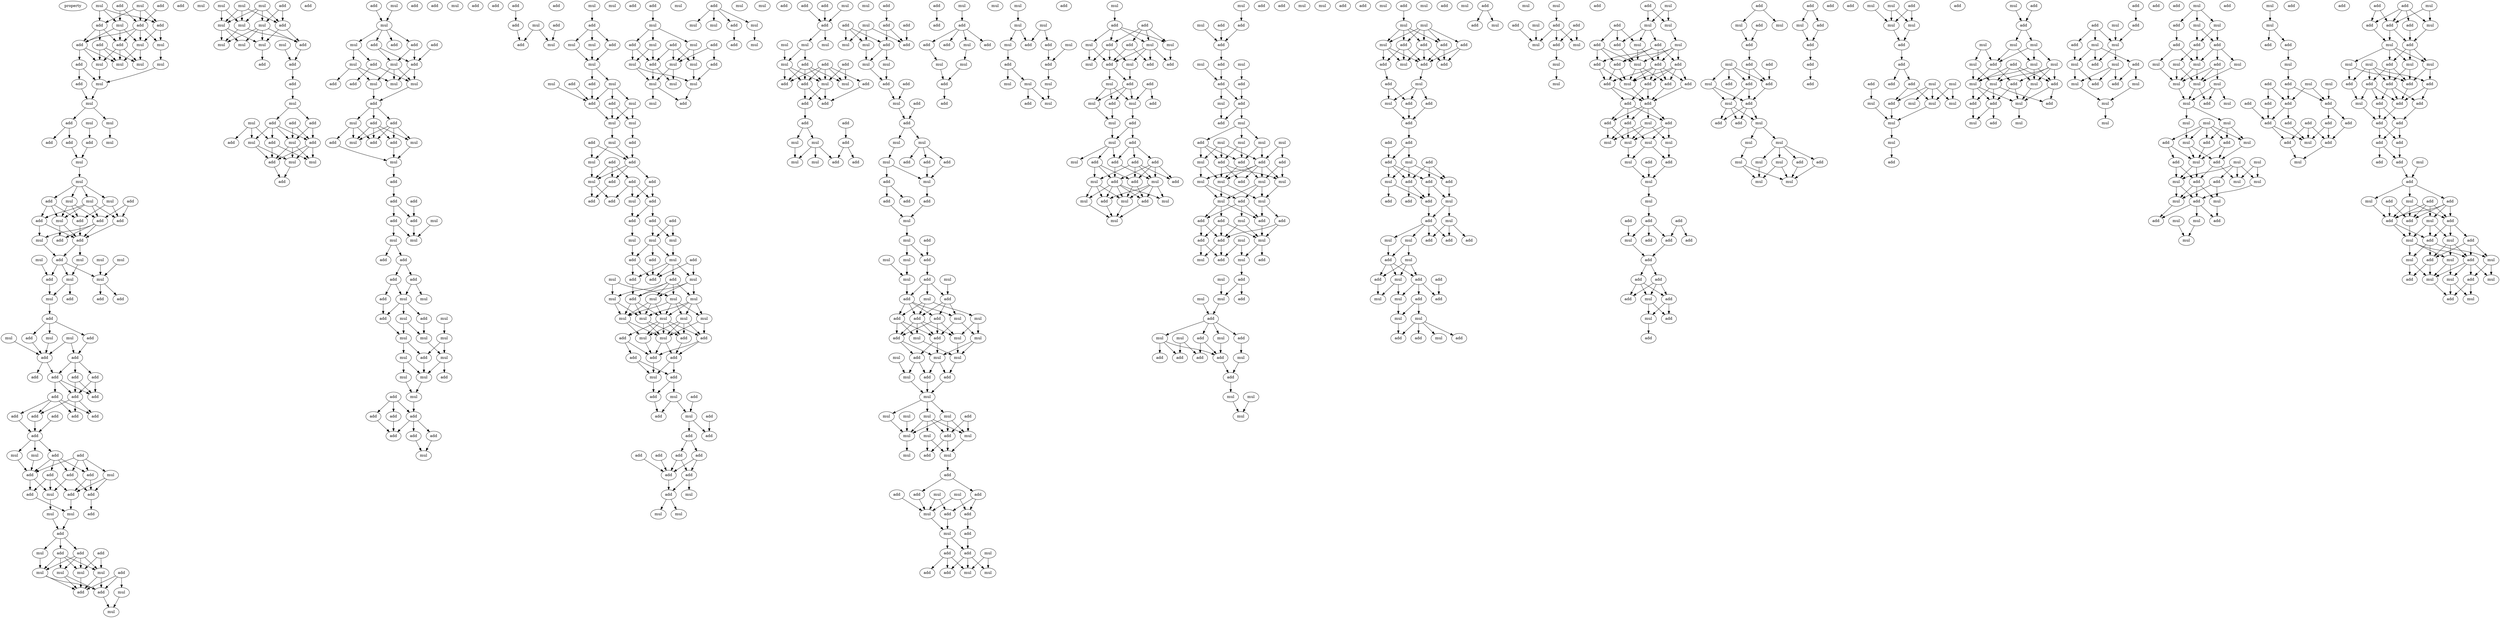 digraph {
    node [fontcolor=black]
    property [mul=2,lf=2.0]
    0 [ label = mul ];
    1 [ label = mul ];
    2 [ label = add ];
    3 [ label = add ];
    4 [ label = add ];
    5 [ label = mul ];
    6 [ label = add ];
    7 [ label = add ];
    8 [ label = add ];
    9 [ label = add ];
    10 [ label = mul ];
    11 [ label = add ];
    12 [ label = mul ];
    13 [ label = mul ];
    14 [ label = mul ];
    15 [ label = mul ];
    16 [ label = add ];
    17 [ label = mul ];
    18 [ label = add ];
    19 [ label = mul ];
    20 [ label = mul ];
    21 [ label = add ];
    22 [ label = mul ];
    23 [ label = add ];
    24 [ label = mul ];
    25 [ label = add ];
    26 [ label = mul ];
    27 [ label = add ];
    28 [ label = add ];
    29 [ label = mul ];
    30 [ label = mul ];
    31 [ label = add ];
    32 [ label = add ];
    33 [ label = mul ];
    34 [ label = mul ];
    35 [ label = mul ];
    36 [ label = mul ];
    37 [ label = add ];
    38 [ label = add ];
    39 [ label = add ];
    40 [ label = add ];
    41 [ label = add ];
    42 [ label = add ];
    43 [ label = mul ];
    44 [ label = add ];
    45 [ label = mul ];
    46 [ label = mul ];
    47 [ label = mul ];
    48 [ label = mul ];
    49 [ label = add ];
    50 [ label = mul ];
    51 [ label = mul ];
    52 [ label = add ];
    53 [ label = add ];
    54 [ label = mul ];
    55 [ label = add ];
    56 [ label = add ];
    57 [ label = mul ];
    58 [ label = mul ];
    59 [ label = add ];
    60 [ label = add ];
    61 [ label = mul ];
    62 [ label = add ];
    63 [ label = add ];
    64 [ label = add ];
    65 [ label = add ];
    66 [ label = add ];
    67 [ label = add ];
    68 [ label = add ];
    69 [ label = add ];
    70 [ label = add ];
    71 [ label = add ];
    72 [ label = add ];
    73 [ label = add ];
    74 [ label = add ];
    75 [ label = add ];
    76 [ label = add ];
    77 [ label = add ];
    78 [ label = mul ];
    79 [ label = add ];
    80 [ label = mul ];
    81 [ label = add ];
    82 [ label = add ];
    83 [ label = mul ];
    84 [ label = add ];
    85 [ label = add ];
    86 [ label = mul ];
    87 [ label = add ];
    88 [ label = add ];
    89 [ label = add ];
    90 [ label = mul ];
    91 [ label = add ];
    92 [ label = mul ];
    93 [ label = mul ];
    94 [ label = add ];
    95 [ label = add ];
    96 [ label = add ];
    97 [ label = add ];
    98 [ label = mul ];
    99 [ label = mul ];
    100 [ label = mul ];
    101 [ label = mul ];
    102 [ label = add ];
    103 [ label = mul ];
    104 [ label = mul ];
    105 [ label = add ];
    106 [ label = add ];
    107 [ label = mul ];
    108 [ label = mul ];
    109 [ label = mul ];
    110 [ label = mul ];
    111 [ label = add ];
    112 [ label = mul ];
    113 [ label = mul ];
    114 [ label = add ];
    115 [ label = mul ];
    116 [ label = mul ];
    117 [ label = mul ];
    118 [ label = add ];
    119 [ label = mul ];
    120 [ label = mul ];
    121 [ label = add ];
    122 [ label = add ];
    123 [ label = add ];
    124 [ label = mul ];
    125 [ label = mul ];
    126 [ label = add ];
    127 [ label = add ];
    128 [ label = add ];
    129 [ label = add ];
    130 [ label = add ];
    131 [ label = mul ];
    132 [ label = add ];
    133 [ label = mul ];
    134 [ label = add ];
    135 [ label = mul ];
    136 [ label = mul ];
    137 [ label = add ];
    138 [ label = add ];
    139 [ label = add ];
    140 [ label = mul ];
    141 [ label = mul ];
    142 [ label = add ];
    143 [ label = add ];
    144 [ label = mul ];
    145 [ label = add ];
    146 [ label = add ];
    147 [ label = add ];
    148 [ label = mul ];
    149 [ label = mul ];
    150 [ label = add ];
    151 [ label = mul ];
    152 [ label = add ];
    153 [ label = mul ];
    154 [ label = mul ];
    155 [ label = add ];
    156 [ label = add ];
    157 [ label = mul ];
    158 [ label = add ];
    159 [ label = add ];
    160 [ label = add ];
    161 [ label = add ];
    162 [ label = add ];
    163 [ label = mul ];
    164 [ label = mul ];
    165 [ label = mul ];
    166 [ label = add ];
    167 [ label = add ];
    168 [ label = add ];
    169 [ label = add ];
    170 [ label = mul ];
    171 [ label = add ];
    172 [ label = add ];
    173 [ label = add ];
    174 [ label = mul ];
    175 [ label = mul ];
    176 [ label = add ];
    177 [ label = add ];
    178 [ label = add ];
    179 [ label = add ];
    180 [ label = mul ];
    181 [ label = add ];
    182 [ label = mul ];
    183 [ label = mul ];
    184 [ label = add ];
    185 [ label = add ];
    186 [ label = mul ];
    187 [ label = mul ];
    188 [ label = mul ];
    189 [ label = mul ];
    190 [ label = mul ];
    191 [ label = mul ];
    192 [ label = add ];
    193 [ label = mul ];
    194 [ label = mul ];
    195 [ label = add ];
    196 [ label = mul ];
    197 [ label = mul ];
    198 [ label = add ];
    199 [ label = add ];
    200 [ label = add ];
    201 [ label = add ];
    202 [ label = add ];
    203 [ label = add ];
    204 [ label = add ];
    205 [ label = mul ];
    206 [ label = add ];
    207 [ label = add ];
    208 [ label = add ];
    209 [ label = add ];
    210 [ label = mul ];
    211 [ label = add ];
    212 [ label = add ];
    213 [ label = mul ];
    214 [ label = mul ];
    215 [ label = add ];
    216 [ label = add ];
    217 [ label = mul ];
    218 [ label = mul ];
    219 [ label = add ];
    220 [ label = mul ];
    221 [ label = add ];
    222 [ label = mul ];
    223 [ label = mul ];
    224 [ label = add ];
    225 [ label = add ];
    226 [ label = mul ];
    227 [ label = add ];
    228 [ label = mul ];
    229 [ label = mul ];
    230 [ label = add ];
    231 [ label = mul ];
    232 [ label = add ];
    233 [ label = add ];
    234 [ label = mul ];
    235 [ label = add ];
    236 [ label = add ];
    237 [ label = add ];
    238 [ label = add ];
    239 [ label = mul ];
    240 [ label = add ];
    241 [ label = add ];
    242 [ label = add ];
    243 [ label = mul ];
    244 [ label = add ];
    245 [ label = add ];
    246 [ label = add ];
    247 [ label = mul ];
    248 [ label = mul ];
    249 [ label = mul ];
    250 [ label = add ];
    251 [ label = add ];
    252 [ label = add ];
    253 [ label = mul ];
    254 [ label = mul ];
    255 [ label = add ];
    256 [ label = add ];
    257 [ label = mul ];
    258 [ label = add ];
    259 [ label = mul ];
    260 [ label = mul ];
    261 [ label = mul ];
    262 [ label = add ];
    263 [ label = mul ];
    264 [ label = mul ];
    265 [ label = mul ];
    266 [ label = mul ];
    267 [ label = mul ];
    268 [ label = mul ];
    269 [ label = add ];
    270 [ label = add ];
    271 [ label = mul ];
    272 [ label = add ];
    273 [ label = mul ];
    274 [ label = add ];
    275 [ label = add ];
    276 [ label = add ];
    277 [ label = add ];
    278 [ label = mul ];
    279 [ label = add ];
    280 [ label = add ];
    281 [ label = mul ];
    282 [ label = mul ];
    283 [ label = mul ];
    284 [ label = add ];
    285 [ label = add ];
    286 [ label = add ];
    287 [ label = add ];
    288 [ label = add ];
    289 [ label = add ];
    290 [ label = add ];
    291 [ label = add ];
    292 [ label = add ];
    293 [ label = add ];
    294 [ label = add ];
    295 [ label = add ];
    296 [ label = mul ];
    297 [ label = add ];
    298 [ label = mul ];
    299 [ label = mul ];
    300 [ label = mul ];
    301 [ label = mul ];
    302 [ label = mul ];
    303 [ label = add ];
    304 [ label = add ];
    305 [ label = add ];
    306 [ label = mul ];
    307 [ label = mul ];
    308 [ label = add ];
    309 [ label = add ];
    310 [ label = mul ];
    311 [ label = mul ];
    312 [ label = mul ];
    313 [ label = mul ];
    314 [ label = mul ];
    315 [ label = mul ];
    316 [ label = add ];
    317 [ label = add ];
    318 [ label = mul ];
    319 [ label = mul ];
    320 [ label = add ];
    321 [ label = mul ];
    322 [ label = mul ];
    323 [ label = add ];
    324 [ label = mul ];
    325 [ label = mul ];
    326 [ label = add ];
    327 [ label = add ];
    328 [ label = add ];
    329 [ label = mul ];
    330 [ label = add ];
    331 [ label = mul ];
    332 [ label = mul ];
    333 [ label = mul ];
    334 [ label = add ];
    335 [ label = mul ];
    336 [ label = add ];
    337 [ label = add ];
    338 [ label = mul ];
    339 [ label = add ];
    340 [ label = add ];
    341 [ label = mul ];
    342 [ label = add ];
    343 [ label = add ];
    344 [ label = add ];
    345 [ label = add ];
    346 [ label = add ];
    347 [ label = mul ];
    348 [ label = add ];
    349 [ label = mul ];
    350 [ label = mul ];
    351 [ label = add ];
    352 [ label = add ];
    353 [ label = mul ];
    354 [ label = mul ];
    355 [ label = add ];
    356 [ label = add ];
    357 [ label = mul ];
    358 [ label = add ];
    359 [ label = add ];
    360 [ label = mul ];
    361 [ label = mul ];
    362 [ label = add ];
    363 [ label = add ];
    364 [ label = mul ];
    365 [ label = mul ];
    366 [ label = add ];
    367 [ label = add ];
    368 [ label = add ];
    369 [ label = add ];
    370 [ label = mul ];
    371 [ label = add ];
    372 [ label = add ];
    373 [ label = mul ];
    374 [ label = mul ];
    375 [ label = mul ];
    376 [ label = add ];
    377 [ label = add ];
    378 [ label = add ];
    379 [ label = add ];
    380 [ label = mul ];
    381 [ label = add ];
    382 [ label = add ];
    383 [ label = add ];
    384 [ label = mul ];
    385 [ label = mul ];
    386 [ label = add ];
    387 [ label = add ];
    388 [ label = mul ];
    389 [ label = mul ];
    390 [ label = mul ];
    391 [ label = mul ];
    392 [ label = add ];
    393 [ label = mul ];
    394 [ label = add ];
    395 [ label = add ];
    396 [ label = add ];
    397 [ label = add ];
    398 [ label = mul ];
    399 [ label = mul ];
    400 [ label = add ];
    401 [ label = mul ];
    402 [ label = mul ];
    403 [ label = add ];
    404 [ label = add ];
    405 [ label = mul ];
    406 [ label = mul ];
    407 [ label = mul ];
    408 [ label = add ];
    409 [ label = mul ];
    410 [ label = mul ];
    411 [ label = add ];
    412 [ label = add ];
    413 [ label = mul ];
    414 [ label = mul ];
    415 [ label = add ];
    416 [ label = mul ];
    417 [ label = mul ];
    418 [ label = mul ];
    419 [ label = mul ];
    420 [ label = mul ];
    421 [ label = add ];
    422 [ label = mul ];
    423 [ label = mul ];
    424 [ label = mul ];
    425 [ label = add ];
    426 [ label = add ];
    427 [ label = add ];
    428 [ label = add ];
    429 [ label = mul ];
    430 [ label = add ];
    431 [ label = mul ];
    432 [ label = add ];
    433 [ label = add ];
    434 [ label = mul ];
    435 [ label = add ];
    436 [ label = mul ];
    437 [ label = add ];
    438 [ label = add ];
    439 [ label = mul ];
    440 [ label = mul ];
    441 [ label = add ];
    442 [ label = add ];
    443 [ label = mul ];
    444 [ label = mul ];
    445 [ label = add ];
    446 [ label = add ];
    447 [ label = add ];
    448 [ label = mul ];
    449 [ label = add ];
    450 [ label = mul ];
    451 [ label = mul ];
    452 [ label = add ];
    453 [ label = add ];
    454 [ label = mul ];
    455 [ label = mul ];
    456 [ label = mul ];
    457 [ label = add ];
    458 [ label = mul ];
    459 [ label = mul ];
    460 [ label = add ];
    461 [ label = mul ];
    462 [ label = add ];
    463 [ label = add ];
    464 [ label = add ];
    465 [ label = mul ];
    466 [ label = mul ];
    467 [ label = mul ];
    468 [ label = mul ];
    469 [ label = add ];
    470 [ label = mul ];
    471 [ label = add ];
    472 [ label = add ];
    473 [ label = mul ];
    474 [ label = mul ];
    475 [ label = mul ];
    476 [ label = add ];
    477 [ label = add ];
    478 [ label = add ];
    479 [ label = add ];
    480 [ label = add ];
    481 [ label = mul ];
    482 [ label = mul ];
    483 [ label = add ];
    484 [ label = add ];
    485 [ label = mul ];
    486 [ label = add ];
    487 [ label = mul ];
    488 [ label = mul ];
    489 [ label = add ];
    490 [ label = add ];
    491 [ label = mul ];
    492 [ label = add ];
    493 [ label = mul ];
    494 [ label = add ];
    495 [ label = mul ];
    496 [ label = add ];
    497 [ label = add ];
    498 [ label = add ];
    499 [ label = mul ];
    500 [ label = mul ];
    501 [ label = add ];
    502 [ label = add ];
    503 [ label = add ];
    504 [ label = mul ];
    505 [ label = add ];
    506 [ label = mul ];
    507 [ label = add ];
    508 [ label = mul ];
    509 [ label = mul ];
    510 [ label = mul ];
    511 [ label = add ];
    512 [ label = add ];
    513 [ label = mul ];
    514 [ label = add ];
    515 [ label = add ];
    516 [ label = add ];
    517 [ label = add ];
    518 [ label = mul ];
    519 [ label = mul ];
    520 [ label = mul ];
    521 [ label = add ];
    522 [ label = add ];
    523 [ label = add ];
    524 [ label = mul ];
    525 [ label = add ];
    526 [ label = mul ];
    527 [ label = mul ];
    528 [ label = mul ];
    529 [ label = add ];
    530 [ label = mul ];
    531 [ label = mul ];
    532 [ label = add ];
    533 [ label = mul ];
    534 [ label = add ];
    535 [ label = add ];
    536 [ label = add ];
    537 [ label = mul ];
    538 [ label = mul ];
    539 [ label = mul ];
    540 [ label = add ];
    541 [ label = mul ];
    542 [ label = add ];
    543 [ label = mul ];
    544 [ label = mul ];
    545 [ label = add ];
    546 [ label = add ];
    547 [ label = add ];
    548 [ label = mul ];
    549 [ label = add ];
    550 [ label = mul ];
    551 [ label = add ];
    552 [ label = add ];
    553 [ label = mul ];
    554 [ label = mul ];
    555 [ label = add ];
    556 [ label = mul ];
    557 [ label = add ];
    558 [ label = add ];
    559 [ label = mul ];
    560 [ label = mul ];
    561 [ label = add ];
    562 [ label = mul ];
    563 [ label = mul ];
    564 [ label = add ];
    565 [ label = add ];
    566 [ label = add ];
    567 [ label = mul ];
    568 [ label = mul ];
    569 [ label = mul ];
    570 [ label = add ];
    571 [ label = add ];
    572 [ label = add ];
    573 [ label = mul ];
    574 [ label = add ];
    575 [ label = add ];
    576 [ label = mul ];
    577 [ label = add ];
    578 [ label = mul ];
    579 [ label = add ];
    580 [ label = mul ];
    581 [ label = mul ];
    582 [ label = add ];
    583 [ label = mul ];
    584 [ label = mul ];
    585 [ label = add ];
    586 [ label = mul ];
    587 [ label = add ];
    588 [ label = add ];
    589 [ label = add ];
    590 [ label = add ];
    591 [ label = mul ];
    592 [ label = add ];
    593 [ label = add ];
    594 [ label = add ];
    595 [ label = mul ];
    596 [ label = mul ];
    597 [ label = add ];
    598 [ label = mul ];
    599 [ label = add ];
    600 [ label = add ];
    601 [ label = add ];
    602 [ label = add ];
    603 [ label = add ];
    604 [ label = add ];
    605 [ label = add ];
    606 [ label = mul ];
    607 [ label = add ];
    608 [ label = mul ];
    609 [ label = add ];
    610 [ label = add ];
    611 [ label = add ];
    612 [ label = add ];
    613 [ label = add ];
    614 [ label = mul ];
    615 [ label = add ];
    616 [ label = mul ];
    617 [ label = mul ];
    618 [ label = mul ];
    619 [ label = add ];
    620 [ label = add ];
    621 [ label = add ];
    622 [ label = mul ];
    623 [ label = add ];
    624 [ label = add ];
    625 [ label = add ];
    626 [ label = mul ];
    627 [ label = add ];
    628 [ label = add ];
    629 [ label = mul ];
    630 [ label = add ];
    631 [ label = mul ];
    632 [ label = mul ];
    633 [ label = mul ];
    634 [ label = add ];
    635 [ label = mul ];
    636 [ label = add ];
    637 [ label = mul ];
    638 [ label = add ];
    639 [ label = add ];
    640 [ label = add ];
    641 [ label = mul ];
    642 [ label = mul ];
    643 [ label = mul ];
    644 [ label = add ];
    645 [ label = add ];
    646 [ label = mul ];
    647 [ label = add ];
    648 [ label = mul ];
    649 [ label = mul ];
    650 [ label = add ];
    651 [ label = mul ];
    652 [ label = mul ];
    653 [ label = add ];
    654 [ label = add ];
    655 [ label = mul ];
    656 [ label = mul ];
    657 [ label = add ];
    658 [ label = mul ];
    659 [ label = add ];
    660 [ label = add ];
    661 [ label = add ];
    662 [ label = mul ];
    663 [ label = mul ];
    664 [ label = add ];
    665 [ label = add ];
    666 [ label = mul ];
    667 [ label = add ];
    668 [ label = add ];
    669 [ label = add ];
    670 [ label = add ];
    671 [ label = add ];
    672 [ label = add ];
    673 [ label = mul ];
    674 [ label = add ];
    675 [ label = add ];
    676 [ label = mul ];
    677 [ label = add ];
    678 [ label = add ];
    679 [ label = add ];
    680 [ label = mul ];
    681 [ label = mul ];
    682 [ label = mul ];
    683 [ label = mul ];
    684 [ label = mul ];
    685 [ label = add ];
    686 [ label = add ];
    687 [ label = mul ];
    688 [ label = mul ];
    689 [ label = add ];
    690 [ label = add ];
    691 [ label = add ];
    692 [ label = add ];
    693 [ label = add ];
    694 [ label = add ];
    695 [ label = mul ];
    696 [ label = add ];
    697 [ label = add ];
    698 [ label = add ];
    699 [ label = add ];
    700 [ label = add ];
    701 [ label = mul ];
    702 [ label = mul ];
    703 [ label = add ];
    704 [ label = add ];
    705 [ label = add ];
    706 [ label = mul ];
    707 [ label = add ];
    708 [ label = mul ];
    709 [ label = add ];
    710 [ label = add ];
    711 [ label = mul ];
    712 [ label = add ];
    713 [ label = add ];
    714 [ label = mul ];
    715 [ label = add ];
    716 [ label = add ];
    717 [ label = mul ];
    718 [ label = add ];
    719 [ label = add ];
    720 [ label = add ];
    721 [ label = mul ];
    722 [ label = mul ];
    723 [ label = mul ];
    724 [ label = mul ];
    725 [ label = add ];
    726 [ label = add ];
    727 [ label = mul ];
    728 [ label = mul ];
    729 [ label = mul ];
    730 [ label = mul ];
    731 [ label = add ];
    732 [ label = add ];
    733 [ label = mul ];
    734 [ label = add ];
    735 [ label = add ];
    736 [ label = add ];
    737 [ label = add ];
    738 [ label = add ];
    739 [ label = mul ];
    740 [ label = mul ];
    741 [ label = add ];
    742 [ label = mul ];
    743 [ label = mul ];
    744 [ label = add ];
    745 [ label = add ];
    746 [ label = add ];
    747 [ label = add ];
    748 [ label = mul ];
    749 [ label = add ];
    750 [ label = add ];
    751 [ label = mul ];
    752 [ label = add ];
    753 [ label = mul ];
    754 [ label = mul ];
    755 [ label = mul ];
    756 [ label = mul ];
    757 [ label = mul ];
    758 [ label = mul ];
    759 [ label = mul ];
    760 [ label = add ];
    761 [ label = add ];
    762 [ label = add ];
    763 [ label = mul ];
    764 [ label = mul ];
    765 [ label = mul ];
    766 [ label = mul ];
    767 [ label = mul ];
    768 [ label = mul ];
    769 [ label = add ];
    770 [ label = add ];
    771 [ label = mul ];
    772 [ label = mul ];
    773 [ label = add ];
    774 [ label = mul ];
    775 [ label = add ];
    776 [ label = mul ];
    777 [ label = add ];
    778 [ label = add ];
    779 [ label = add ];
    780 [ label = mul ];
    781 [ label = add ];
    782 [ label = mul ];
    783 [ label = add ];
    784 [ label = mul ];
    785 [ label = add ];
    786 [ label = add ];
    787 [ label = add ];
    788 [ label = add ];
    789 [ label = add ];
    790 [ label = mul ];
    791 [ label = mul ];
    792 [ label = mul ];
    793 [ label = add ];
    794 [ label = mul ];
    795 [ label = add ];
    796 [ label = mul ];
    797 [ label = mul ];
    798 [ label = add ];
    799 [ label = add ];
    800 [ label = mul ];
    801 [ label = mul ];
    802 [ label = mul ];
    803 [ label = add ];
    804 [ label = mul ];
    805 [ label = add ];
    806 [ label = mul ];
    807 [ label = add ];
    808 [ label = add ];
    809 [ label = add ];
    810 [ label = mul ];
    811 [ label = add ];
    812 [ label = mul ];
    813 [ label = mul ];
    814 [ label = mul ];
    815 [ label = mul ];
    816 [ label = mul ];
    817 [ label = mul ];
    818 [ label = mul ];
    819 [ label = mul ];
    820 [ label = add ];
    821 [ label = mul ];
    822 [ label = mul ];
    823 [ label = mul ];
    824 [ label = add ];
    825 [ label = add ];
    826 [ label = mul ];
    827 [ label = add ];
    828 [ label = mul ];
    829 [ label = add ];
    830 [ label = mul ];
    831 [ label = mul ];
    832 [ label = mul ];
    833 [ label = add ];
    834 [ label = add ];
    835 [ label = add ];
    836 [ label = mul ];
    837 [ label = mul ];
    838 [ label = mul ];
    839 [ label = mul ];
    840 [ label = mul ];
    841 [ label = add ];
    842 [ label = add ];
    843 [ label = mul ];
    844 [ label = mul ];
    845 [ label = add ];
    846 [ label = mul ];
    847 [ label = mul ];
    848 [ label = mul ];
    849 [ label = add ];
    850 [ label = add ];
    851 [ label = add ];
    852 [ label = add ];
    853 [ label = mul ];
    854 [ label = add ];
    855 [ label = mul ];
    856 [ label = mul ];
    857 [ label = add ];
    858 [ label = add ];
    859 [ label = add ];
    860 [ label = add ];
    861 [ label = add ];
    862 [ label = add ];
    863 [ label = add ];
    864 [ label = add ];
    865 [ label = add ];
    866 [ label = add ];
    867 [ label = mul ];
    868 [ label = add ];
    869 [ label = add ];
    870 [ label = mul ];
    871 [ label = add ];
    872 [ label = add ];
    873 [ label = mul ];
    874 [ label = mul ];
    875 [ label = add ];
    876 [ label = add ];
    877 [ label = add ];
    878 [ label = mul ];
    879 [ label = add ];
    880 [ label = mul ];
    881 [ label = mul ];
    882 [ label = mul ];
    883 [ label = mul ];
    884 [ label = add ];
    885 [ label = add ];
    886 [ label = add ];
    887 [ label = add ];
    888 [ label = add ];
    889 [ label = add ];
    890 [ label = add ];
    891 [ label = add ];
    892 [ label = mul ];
    893 [ label = add ];
    894 [ label = add ];
    895 [ label = add ];
    896 [ label = add ];
    897 [ label = add ];
    898 [ label = add ];
    899 [ label = mul ];
    900 [ label = add ];
    901 [ label = add ];
    902 [ label = add ];
    903 [ label = mul ];
    904 [ label = add ];
    905 [ label = mul ];
    906 [ label = add ];
    907 [ label = add ];
    908 [ label = add ];
    909 [ label = mul ];
    910 [ label = add ];
    911 [ label = mul ];
    912 [ label = mul ];
    913 [ label = add ];
    914 [ label = add ];
    915 [ label = mul ];
    916 [ label = add ];
    917 [ label = mul ];
    918 [ label = mul ];
    919 [ label = add ];
    920 [ label = add ];
    921 [ label = mul ];
    922 [ label = mul ];
    923 [ label = mul ];
    924 [ label = add ];
    925 [ label = mul ];
    926 [ label = add ];
    0 -> 4 [ name = 0 ];
    0 -> 5 [ name = 1 ];
    0 -> 7 [ name = 2 ];
    1 -> 4 [ name = 3 ];
    1 -> 6 [ name = 4 ];
    1 -> 7 [ name = 5 ];
    2 -> 5 [ name = 6 ];
    2 -> 6 [ name = 7 ];
    3 -> 6 [ name = 8 ];
    4 -> 8 [ name = 9 ];
    4 -> 9 [ name = 10 ];
    4 -> 11 [ name = 11 ];
    5 -> 8 [ name = 12 ];
    5 -> 9 [ name = 13 ];
    5 -> 12 [ name = 14 ];
    6 -> 8 [ name = 15 ];
    6 -> 9 [ name = 16 ];
    6 -> 10 [ name = 17 ];
    6 -> 12 [ name = 18 ];
    7 -> 10 [ name = 19 ];
    7 -> 12 [ name = 20 ];
    8 -> 13 [ name = 21 ];
    8 -> 14 [ name = 22 ];
    8 -> 17 [ name = 23 ];
    9 -> 13 [ name = 24 ];
    9 -> 16 [ name = 25 ];
    9 -> 17 [ name = 26 ];
    10 -> 15 [ name = 27 ];
    11 -> 13 [ name = 28 ];
    11 -> 14 [ name = 29 ];
    11 -> 17 [ name = 30 ];
    12 -> 13 [ name = 31 ];
    12 -> 14 [ name = 32 ];
    15 -> 19 [ name = 33 ];
    16 -> 18 [ name = 34 ];
    16 -> 19 [ name = 35 ];
    17 -> 19 [ name = 36 ];
    18 -> 20 [ name = 37 ];
    19 -> 20 [ name = 38 ];
    20 -> 23 [ name = 39 ];
    20 -> 24 [ name = 40 ];
    22 -> 27 [ name = 41 ];
    23 -> 25 [ name = 42 ];
    23 -> 28 [ name = 43 ];
    24 -> 26 [ name = 44 ];
    27 -> 29 [ name = 45 ];
    28 -> 29 [ name = 46 ];
    29 -> 30 [ name = 47 ];
    30 -> 32 [ name = 48 ];
    30 -> 33 [ name = 49 ];
    30 -> 34 [ name = 50 ];
    30 -> 35 [ name = 51 ];
    31 -> 37 [ name = 52 ];
    31 -> 40 [ name = 53 ];
    32 -> 36 [ name = 54 ];
    32 -> 38 [ name = 55 ];
    32 -> 39 [ name = 56 ];
    33 -> 36 [ name = 57 ];
    33 -> 37 [ name = 58 ];
    33 -> 38 [ name = 59 ];
    33 -> 40 [ name = 60 ];
    34 -> 39 [ name = 61 ];
    34 -> 40 [ name = 62 ];
    35 -> 36 [ name = 63 ];
    35 -> 37 [ name = 64 ];
    35 -> 39 [ name = 65 ];
    36 -> 41 [ name = 66 ];
    36 -> 42 [ name = 67 ];
    37 -> 41 [ name = 68 ];
    37 -> 42 [ name = 69 ];
    37 -> 43 [ name = 70 ];
    38 -> 41 [ name = 71 ];
    38 -> 43 [ name = 72 ];
    39 -> 41 [ name = 73 ];
    40 -> 41 [ name = 74 ];
    41 -> 44 [ name = 75 ];
    41 -> 48 [ name = 76 ];
    43 -> 44 [ name = 77 ];
    44 -> 49 [ name = 78 ];
    44 -> 50 [ name = 79 ];
    44 -> 51 [ name = 80 ];
    45 -> 49 [ name = 81 ];
    46 -> 51 [ name = 82 ];
    47 -> 51 [ name = 83 ];
    48 -> 50 [ name = 84 ];
    49 -> 54 [ name = 85 ];
    50 -> 53 [ name = 86 ];
    50 -> 54 [ name = 87 ];
    51 -> 52 [ name = 88 ];
    51 -> 55 [ name = 89 ];
    54 -> 56 [ name = 90 ];
    56 -> 59 [ name = 91 ];
    56 -> 60 [ name = 92 ];
    56 -> 61 [ name = 93 ];
    57 -> 62 [ name = 94 ];
    57 -> 63 [ name = 95 ];
    58 -> 62 [ name = 96 ];
    59 -> 62 [ name = 97 ];
    60 -> 63 [ name = 98 ];
    61 -> 62 [ name = 99 ];
    62 -> 64 [ name = 100 ];
    62 -> 66 [ name = 101 ];
    63 -> 64 [ name = 102 ];
    63 -> 65 [ name = 103 ];
    63 -> 67 [ name = 104 ];
    64 -> 68 [ name = 105 ];
    64 -> 69 [ name = 106 ];
    64 -> 70 [ name = 107 ];
    65 -> 68 [ name = 108 ];
    65 -> 69 [ name = 109 ];
    67 -> 68 [ name = 110 ];
    67 -> 69 [ name = 111 ];
    68 -> 71 [ name = 112 ];
    68 -> 72 [ name = 113 ];
    68 -> 75 [ name = 114 ];
    70 -> 71 [ name = 115 ];
    70 -> 72 [ name = 116 ];
    70 -> 73 [ name = 117 ];
    70 -> 75 [ name = 118 ];
    71 -> 76 [ name = 119 ];
    73 -> 76 [ name = 120 ];
    74 -> 76 [ name = 121 ];
    76 -> 78 [ name = 122 ];
    76 -> 79 [ name = 123 ];
    76 -> 80 [ name = 124 ];
    77 -> 81 [ name = 125 ];
    77 -> 83 [ name = 126 ];
    77 -> 84 [ name = 127 ];
    77 -> 85 [ name = 128 ];
    78 -> 84 [ name = 129 ];
    79 -> 81 [ name = 130 ];
    79 -> 82 [ name = 131 ];
    79 -> 84 [ name = 132 ];
    79 -> 85 [ name = 133 ];
    80 -> 84 [ name = 134 ];
    81 -> 86 [ name = 135 ];
    81 -> 87 [ name = 136 ];
    82 -> 86 [ name = 137 ];
    82 -> 88 [ name = 138 ];
    82 -> 89 [ name = 139 ];
    83 -> 87 [ name = 140 ];
    83 -> 89 [ name = 141 ];
    84 -> 86 [ name = 142 ];
    84 -> 88 [ name = 143 ];
    85 -> 87 [ name = 144 ];
    85 -> 89 [ name = 145 ];
    86 -> 90 [ name = 146 ];
    87 -> 91 [ name = 147 ];
    88 -> 92 [ name = 148 ];
    89 -> 92 [ name = 149 ];
    90 -> 94 [ name = 150 ];
    92 -> 94 [ name = 151 ];
    94 -> 95 [ name = 152 ];
    94 -> 97 [ name = 153 ];
    94 -> 98 [ name = 154 ];
    95 -> 99 [ name = 155 ];
    95 -> 100 [ name = 156 ];
    95 -> 101 [ name = 157 ];
    95 -> 103 [ name = 158 ];
    96 -> 100 [ name = 159 ];
    96 -> 103 [ name = 160 ];
    97 -> 99 [ name = 161 ];
    97 -> 100 [ name = 162 ];
    97 -> 101 [ name = 163 ];
    97 -> 103 [ name = 164 ];
    98 -> 99 [ name = 165 ];
    99 -> 105 [ name = 166 ];
    99 -> 106 [ name = 167 ];
    100 -> 105 [ name = 168 ];
    100 -> 106 [ name = 169 ];
    101 -> 105 [ name = 170 ];
    101 -> 106 [ name = 171 ];
    102 -> 104 [ name = 172 ];
    102 -> 105 [ name = 173 ];
    102 -> 106 [ name = 174 ];
    103 -> 105 [ name = 175 ];
    104 -> 107 [ name = 176 ];
    106 -> 107 [ name = 177 ];
    108 -> 112 [ name = 178 ];
    108 -> 113 [ name = 179 ];
    109 -> 112 [ name = 180 ];
    109 -> 113 [ name = 181 ];
    109 -> 114 [ name = 182 ];
    109 -> 115 [ name = 183 ];
    110 -> 112 [ name = 184 ];
    110 -> 113 [ name = 185 ];
    110 -> 114 [ name = 186 ];
    111 -> 114 [ name = 187 ];
    111 -> 115 [ name = 188 ];
    112 -> 116 [ name = 189 ];
    112 -> 118 [ name = 190 ];
    113 -> 116 [ name = 191 ];
    113 -> 119 [ name = 192 ];
    113 -> 120 [ name = 193 ];
    114 -> 118 [ name = 194 ];
    114 -> 120 [ name = 195 ];
    115 -> 116 [ name = 196 ];
    115 -> 118 [ name = 197 ];
    115 -> 119 [ name = 198 ];
    115 -> 120 [ name = 199 ];
    117 -> 122 [ name = 200 ];
    118 -> 122 [ name = 201 ];
    120 -> 121 [ name = 202 ];
    122 -> 123 [ name = 203 ];
    123 -> 124 [ name = 204 ];
    124 -> 127 [ name = 205 ];
    124 -> 128 [ name = 206 ];
    125 -> 129 [ name = 207 ];
    125 -> 132 [ name = 208 ];
    125 -> 133 [ name = 209 ];
    126 -> 130 [ name = 210 ];
    126 -> 131 [ name = 211 ];
    127 -> 130 [ name = 212 ];
    127 -> 131 [ name = 213 ];
    127 -> 132 [ name = 214 ];
    127 -> 133 [ name = 215 ];
    128 -> 130 [ name = 216 ];
    128 -> 131 [ name = 217 ];
    130 -> 134 [ name = 218 ];
    130 -> 135 [ name = 219 ];
    130 -> 136 [ name = 220 ];
    131 -> 134 [ name = 221 ];
    131 -> 135 [ name = 222 ];
    131 -> 136 [ name = 223 ];
    132 -> 134 [ name = 224 ];
    132 -> 136 [ name = 225 ];
    133 -> 134 [ name = 226 ];
    133 -> 135 [ name = 227 ];
    134 -> 138 [ name = 228 ];
    135 -> 138 [ name = 229 ];
    139 -> 141 [ name = 230 ];
    140 -> 141 [ name = 231 ];
    141 -> 142 [ name = 232 ];
    141 -> 144 [ name = 233 ];
    141 -> 145 [ name = 234 ];
    141 -> 146 [ name = 235 ];
    142 -> 148 [ name = 236 ];
    142 -> 150 [ name = 237 ];
    143 -> 150 [ name = 238 ];
    144 -> 147 [ name = 239 ];
    144 -> 149 [ name = 240 ];
    146 -> 148 [ name = 241 ];
    146 -> 150 [ name = 242 ];
    147 -> 152 [ name = 243 ];
    147 -> 154 [ name = 244 ];
    148 -> 151 [ name = 245 ];
    148 -> 153 [ name = 246 ];
    148 -> 154 [ name = 247 ];
    149 -> 151 [ name = 248 ];
    149 -> 153 [ name = 249 ];
    149 -> 155 [ name = 250 ];
    150 -> 151 [ name = 251 ];
    150 -> 154 [ name = 252 ];
    153 -> 156 [ name = 253 ];
    154 -> 156 [ name = 254 ];
    156 -> 157 [ name = 255 ];
    156 -> 158 [ name = 256 ];
    156 -> 159 [ name = 257 ];
    157 -> 160 [ name = 258 ];
    157 -> 162 [ name = 259 ];
    157 -> 163 [ name = 260 ];
    158 -> 161 [ name = 261 ];
    158 -> 162 [ name = 262 ];
    158 -> 163 [ name = 263 ];
    158 -> 164 [ name = 264 ];
    159 -> 161 [ name = 265 ];
    159 -> 162 [ name = 266 ];
    159 -> 163 [ name = 267 ];
    159 -> 164 [ name = 268 ];
    160 -> 165 [ name = 269 ];
    161 -> 165 [ name = 270 ];
    164 -> 165 [ name = 271 ];
    165 -> 166 [ name = 272 ];
    166 -> 167 [ name = 273 ];
    167 -> 169 [ name = 274 ];
    167 -> 171 [ name = 275 ];
    168 -> 171 [ name = 276 ];
    169 -> 174 [ name = 277 ];
    169 -> 175 [ name = 278 ];
    170 -> 174 [ name = 279 ];
    171 -> 174 [ name = 280 ];
    175 -> 176 [ name = 281 ];
    175 -> 177 [ name = 282 ];
    177 -> 178 [ name = 283 ];
    177 -> 179 [ name = 284 ];
    178 -> 180 [ name = 285 ];
    178 -> 181 [ name = 286 ];
    179 -> 180 [ name = 287 ];
    179 -> 182 [ name = 288 ];
    180 -> 184 [ name = 289 ];
    180 -> 185 [ name = 290 ];
    180 -> 186 [ name = 291 ];
    181 -> 185 [ name = 292 ];
    183 -> 187 [ name = 293 ];
    184 -> 189 [ name = 294 ];
    185 -> 188 [ name = 295 ];
    186 -> 188 [ name = 296 ];
    186 -> 189 [ name = 297 ];
    187 -> 191 [ name = 298 ];
    187 -> 192 [ name = 299 ];
    188 -> 190 [ name = 300 ];
    188 -> 192 [ name = 301 ];
    189 -> 191 [ name = 302 ];
    190 -> 193 [ name = 303 ];
    190 -> 194 [ name = 304 ];
    191 -> 193 [ name = 305 ];
    191 -> 195 [ name = 306 ];
    192 -> 193 [ name = 307 ];
    193 -> 197 [ name = 308 ];
    194 -> 197 [ name = 309 ];
    197 -> 201 [ name = 310 ];
    198 -> 199 [ name = 311 ];
    198 -> 200 [ name = 312 ];
    198 -> 201 [ name = 313 ];
    199 -> 202 [ name = 314 ];
    200 -> 202 [ name = 315 ];
    201 -> 202 [ name = 316 ];
    201 -> 203 [ name = 317 ];
    201 -> 204 [ name = 318 ];
    203 -> 205 [ name = 319 ];
    204 -> 205 [ name = 320 ];
    208 -> 212 [ name = 321 ];
    210 -> 213 [ name = 322 ];
    210 -> 215 [ name = 323 ];
    211 -> 213 [ name = 324 ];
    212 -> 215 [ name = 325 ];
    214 -> 216 [ name = 326 ];
    216 -> 217 [ name = 327 ];
    216 -> 218 [ name = 328 ];
    216 -> 219 [ name = 329 ];
    217 -> 220 [ name = 330 ];
    218 -> 220 [ name = 331 ];
    219 -> 220 [ name = 332 ];
    220 -> 221 [ name = 333 ];
    220 -> 223 [ name = 334 ];
    221 -> 225 [ name = 335 ];
    222 -> 225 [ name = 336 ];
    223 -> 225 [ name = 337 ];
    223 -> 226 [ name = 338 ];
    223 -> 227 [ name = 339 ];
    224 -> 225 [ name = 340 ];
    225 -> 228 [ name = 341 ];
    226 -> 228 [ name = 342 ];
    226 -> 229 [ name = 343 ];
    227 -> 228 [ name = 344 ];
    227 -> 229 [ name = 345 ];
    228 -> 231 [ name = 346 ];
    229 -> 232 [ name = 347 ];
    230 -> 234 [ name = 348 ];
    230 -> 235 [ name = 349 ];
    231 -> 234 [ name = 350 ];
    231 -> 235 [ name = 351 ];
    232 -> 235 [ name = 352 ];
    233 -> 236 [ name = 353 ];
    233 -> 238 [ name = 354 ];
    233 -> 239 [ name = 355 ];
    234 -> 239 [ name = 356 ];
    235 -> 236 [ name = 357 ];
    235 -> 237 [ name = 358 ];
    235 -> 239 [ name = 359 ];
    236 -> 242 [ name = 360 ];
    237 -> 241 [ name = 361 ];
    237 -> 243 [ name = 362 ];
    238 -> 240 [ name = 363 ];
    238 -> 241 [ name = 364 ];
    238 -> 243 [ name = 365 ];
    239 -> 240 [ name = 366 ];
    239 -> 242 [ name = 367 ];
    241 -> 244 [ name = 368 ];
    241 -> 245 [ name = 369 ];
    243 -> 244 [ name = 370 ];
    244 -> 248 [ name = 371 ];
    245 -> 247 [ name = 372 ];
    245 -> 249 [ name = 373 ];
    246 -> 247 [ name = 374 ];
    246 -> 249 [ name = 375 ];
    247 -> 253 [ name = 376 ];
    248 -> 251 [ name = 377 ];
    249 -> 250 [ name = 378 ];
    249 -> 251 [ name = 379 ];
    249 -> 253 [ name = 380 ];
    250 -> 258 [ name = 381 ];
    251 -> 255 [ name = 382 ];
    251 -> 258 [ name = 383 ];
    252 -> 254 [ name = 384 ];
    252 -> 258 [ name = 385 ];
    253 -> 254 [ name = 386 ];
    253 -> 255 [ name = 387 ];
    253 -> 256 [ name = 388 ];
    253 -> 258 [ name = 389 ];
    254 -> 260 [ name = 390 ];
    254 -> 261 [ name = 391 ];
    254 -> 262 [ name = 392 ];
    255 -> 262 [ name = 393 ];
    256 -> 259 [ name = 394 ];
    256 -> 260 [ name = 395 ];
    256 -> 261 [ name = 396 ];
    256 -> 262 [ name = 397 ];
    256 -> 263 [ name = 398 ];
    257 -> 259 [ name = 399 ];
    257 -> 263 [ name = 400 ];
    259 -> 265 [ name = 401 ];
    259 -> 266 [ name = 402 ];
    260 -> 264 [ name = 403 ];
    260 -> 266 [ name = 404 ];
    260 -> 267 [ name = 405 ];
    260 -> 268 [ name = 406 ];
    261 -> 265 [ name = 407 ];
    261 -> 266 [ name = 408 ];
    261 -> 267 [ name = 409 ];
    262 -> 265 [ name = 410 ];
    262 -> 266 [ name = 411 ];
    262 -> 267 [ name = 412 ];
    263 -> 264 [ name = 413 ];
    263 -> 265 [ name = 414 ];
    263 -> 267 [ name = 415 ];
    263 -> 268 [ name = 416 ];
    264 -> 270 [ name = 417 ];
    264 -> 271 [ name = 418 ];
    265 -> 271 [ name = 419 ];
    265 -> 273 [ name = 420 ];
    266 -> 271 [ name = 421 ];
    266 -> 272 [ name = 422 ];
    267 -> 269 [ name = 423 ];
    267 -> 270 [ name = 424 ];
    267 -> 271 [ name = 425 ];
    267 -> 272 [ name = 426 ];
    267 -> 273 [ name = 427 ];
    268 -> 270 [ name = 428 ];
    268 -> 271 [ name = 429 ];
    268 -> 272 [ name = 430 ];
    268 -> 273 [ name = 431 ];
    269 -> 274 [ name = 432 ];
    269 -> 276 [ name = 433 ];
    270 -> 275 [ name = 434 ];
    270 -> 276 [ name = 435 ];
    271 -> 275 [ name = 436 ];
    271 -> 276 [ name = 437 ];
    272 -> 275 [ name = 438 ];
    273 -> 276 [ name = 439 ];
    274 -> 277 [ name = 440 ];
    274 -> 278 [ name = 441 ];
    275 -> 277 [ name = 442 ];
    275 -> 278 [ name = 443 ];
    276 -> 278 [ name = 444 ];
    277 -> 280 [ name = 445 ];
    277 -> 281 [ name = 446 ];
    278 -> 280 [ name = 447 ];
    279 -> 282 [ name = 448 ];
    280 -> 285 [ name = 449 ];
    281 -> 282 [ name = 450 ];
    281 -> 285 [ name = 451 ];
    282 -> 286 [ name = 452 ];
    282 -> 287 [ name = 453 ];
    284 -> 287 [ name = 454 ];
    286 -> 288 [ name = 455 ];
    286 -> 290 [ name = 456 ];
    288 -> 292 [ name = 457 ];
    288 -> 293 [ name = 458 ];
    289 -> 292 [ name = 459 ];
    290 -> 292 [ name = 460 ];
    290 -> 293 [ name = 461 ];
    291 -> 292 [ name = 462 ];
    292 -> 294 [ name = 463 ];
    293 -> 294 [ name = 464 ];
    293 -> 296 [ name = 465 ];
    294 -> 298 [ name = 466 ];
    294 -> 299 [ name = 467 ];
    297 -> 301 [ name = 468 ];
    301 -> 302 [ name = 469 ];
    301 -> 304 [ name = 470 ];
    301 -> 306 [ name = 471 ];
    302 -> 310 [ name = 472 ];
    302 -> 311 [ name = 473 ];
    303 -> 308 [ name = 474 ];
    303 -> 310 [ name = 475 ];
    304 -> 307 [ name = 476 ];
    304 -> 309 [ name = 477 ];
    305 -> 309 [ name = 478 ];
    305 -> 310 [ name = 479 ];
    305 -> 311 [ name = 480 ];
    306 -> 307 [ name = 481 ];
    306 -> 309 [ name = 482 ];
    307 -> 312 [ name = 483 ];
    307 -> 313 [ name = 484 ];
    308 -> 313 [ name = 485 ];
    309 -> 312 [ name = 486 ];
    309 -> 314 [ name = 487 ];
    310 -> 312 [ name = 488 ];
    310 -> 314 [ name = 489 ];
    311 -> 313 [ name = 490 ];
    312 -> 315 [ name = 491 ];
    312 -> 316 [ name = 492 ];
    313 -> 316 [ name = 493 ];
    317 -> 318 [ name = 494 ];
    317 -> 319 [ name = 495 ];
    317 -> 320 [ name = 496 ];
    317 -> 321 [ name = 497 ];
    320 -> 323 [ name = 498 ];
    321 -> 324 [ name = 499 ];
    327 -> 330 [ name = 500 ];
    328 -> 330 [ name = 501 ];
    329 -> 330 [ name = 502 ];
    330 -> 332 [ name = 503 ];
    330 -> 333 [ name = 504 ];
    331 -> 335 [ name = 505 ];
    333 -> 335 [ name = 506 ];
    333 -> 337 [ name = 507 ];
    334 -> 338 [ name = 508 ];
    334 -> 341 [ name = 509 ];
    335 -> 338 [ name = 510 ];
    335 -> 339 [ name = 511 ];
    335 -> 340 [ name = 512 ];
    336 -> 338 [ name = 513 ];
    336 -> 339 [ name = 514 ];
    336 -> 340 [ name = 515 ];
    336 -> 341 [ name = 516 ];
    336 -> 342 [ name = 517 ];
    337 -> 338 [ name = 518 ];
    337 -> 339 [ name = 519 ];
    337 -> 340 [ name = 520 ];
    337 -> 341 [ name = 521 ];
    338 -> 343 [ name = 522 ];
    338 -> 344 [ name = 523 ];
    339 -> 343 [ name = 524 ];
    339 -> 344 [ name = 525 ];
    342 -> 344 [ name = 526 ];
    343 -> 346 [ name = 527 ];
    345 -> 348 [ name = 528 ];
    346 -> 347 [ name = 529 ];
    346 -> 349 [ name = 530 ];
    347 -> 350 [ name = 531 ];
    347 -> 351 [ name = 532 ];
    347 -> 353 [ name = 533 ];
    348 -> 351 [ name = 534 ];
    348 -> 352 [ name = 535 ];
    349 -> 350 [ name = 536 ];
    355 -> 359 [ name = 537 ];
    356 -> 360 [ name = 538 ];
    356 -> 361 [ name = 539 ];
    356 -> 362 [ name = 540 ];
    357 -> 360 [ name = 541 ];
    357 -> 361 [ name = 542 ];
    357 -> 363 [ name = 543 ];
    358 -> 363 [ name = 544 ];
    359 -> 362 [ name = 545 ];
    359 -> 363 [ name = 546 ];
    361 -> 364 [ name = 547 ];
    362 -> 364 [ name = 548 ];
    362 -> 365 [ name = 549 ];
    364 -> 367 [ name = 550 ];
    365 -> 367 [ name = 551 ];
    366 -> 369 [ name = 552 ];
    367 -> 370 [ name = 553 ];
    368 -> 370 [ name = 554 ];
    370 -> 372 [ name = 555 ];
    371 -> 372 [ name = 556 ];
    372 -> 373 [ name = 557 ];
    372 -> 374 [ name = 558 ];
    373 -> 375 [ name = 559 ];
    374 -> 376 [ name = 560 ];
    374 -> 377 [ name = 561 ];
    374 -> 378 [ name = 562 ];
    375 -> 379 [ name = 563 ];
    375 -> 380 [ name = 564 ];
    376 -> 380 [ name = 565 ];
    377 -> 380 [ name = 566 ];
    379 -> 382 [ name = 567 ];
    379 -> 383 [ name = 568 ];
    380 -> 381 [ name = 569 ];
    381 -> 384 [ name = 570 ];
    383 -> 384 [ name = 571 ];
    384 -> 385 [ name = 572 ];
    385 -> 387 [ name = 573 ];
    385 -> 389 [ name = 574 ];
    386 -> 387 [ name = 575 ];
    387 -> 392 [ name = 576 ];
    388 -> 391 [ name = 577 ];
    389 -> 391 [ name = 578 ];
    390 -> 394 [ name = 579 ];
    391 -> 395 [ name = 580 ];
    392 -> 393 [ name = 581 ];
    392 -> 394 [ name = 582 ];
    392 -> 395 [ name = 583 ];
    393 -> 397 [ name = 584 ];
    393 -> 398 [ name = 585 ];
    393 -> 400 [ name = 586 ];
    394 -> 396 [ name = 587 ];
    394 -> 397 [ name = 588 ];
    394 -> 399 [ name = 589 ];
    395 -> 396 [ name = 590 ];
    395 -> 397 [ name = 591 ];
    395 -> 399 [ name = 592 ];
    395 -> 400 [ name = 593 ];
    396 -> 403 [ name = 594 ];
    396 -> 404 [ name = 595 ];
    396 -> 405 [ name = 596 ];
    397 -> 401 [ name = 597 ];
    397 -> 403 [ name = 598 ];
    397 -> 404 [ name = 599 ];
    397 -> 405 [ name = 600 ];
    398 -> 402 [ name = 601 ];
    398 -> 405 [ name = 602 ];
    399 -> 402 [ name = 603 ];
    399 -> 403 [ name = 604 ];
    400 -> 401 [ name = 605 ];
    400 -> 403 [ name = 606 ];
    400 -> 404 [ name = 607 ];
    401 -> 409 [ name = 608 ];
    402 -> 406 [ name = 609 ];
    402 -> 409 [ name = 610 ];
    403 -> 406 [ name = 611 ];
    403 -> 408 [ name = 612 ];
    404 -> 406 [ name = 613 ];
    404 -> 408 [ name = 614 ];
    405 -> 409 [ name = 615 ];
    406 -> 411 [ name = 616 ];
    406 -> 412 [ name = 617 ];
    407 -> 410 [ name = 618 ];
    408 -> 410 [ name = 619 ];
    408 -> 412 [ name = 620 ];
    409 -> 411 [ name = 621 ];
    410 -> 413 [ name = 622 ];
    411 -> 413 [ name = 623 ];
    412 -> 413 [ name = 624 ];
    413 -> 414 [ name = 625 ];
    413 -> 416 [ name = 626 ];
    413 -> 417 [ name = 627 ];
    414 -> 419 [ name = 628 ];
    415 -> 420 [ name = 629 ];
    415 -> 421 [ name = 630 ];
    416 -> 419 [ name = 631 ];
    416 -> 420 [ name = 632 ];
    416 -> 421 [ name = 633 ];
    417 -> 419 [ name = 634 ];
    417 -> 420 [ name = 635 ];
    417 -> 421 [ name = 636 ];
    417 -> 422 [ name = 637 ];
    418 -> 419 [ name = 638 ];
    419 -> 423 [ name = 639 ];
    420 -> 424 [ name = 640 ];
    421 -> 424 [ name = 641 ];
    421 -> 425 [ name = 642 ];
    422 -> 424 [ name = 643 ];
    422 -> 425 [ name = 644 ];
    424 -> 426 [ name = 645 ];
    426 -> 427 [ name = 646 ];
    426 -> 428 [ name = 647 ];
    427 -> 432 [ name = 648 ];
    427 -> 433 [ name = 649 ];
    428 -> 434 [ name = 650 ];
    429 -> 433 [ name = 651 ];
    429 -> 434 [ name = 652 ];
    430 -> 434 [ name = 653 ];
    431 -> 432 [ name = 654 ];
    431 -> 434 [ name = 655 ];
    432 -> 436 [ name = 656 ];
    433 -> 435 [ name = 657 ];
    434 -> 436 [ name = 658 ];
    435 -> 438 [ name = 659 ];
    436 -> 437 [ name = 660 ];
    436 -> 438 [ name = 661 ];
    437 -> 441 [ name = 662 ];
    437 -> 442 [ name = 663 ];
    437 -> 443 [ name = 664 ];
    438 -> 440 [ name = 665 ];
    438 -> 441 [ name = 666 ];
    438 -> 443 [ name = 667 ];
    439 -> 440 [ name = 668 ];
    439 -> 443 [ name = 669 ];
    444 -> 445 [ name = 670 ];
    445 -> 446 [ name = 671 ];
    445 -> 447 [ name = 672 ];
    445 -> 448 [ name = 673 ];
    445 -> 449 [ name = 674 ];
    446 -> 451 [ name = 675 ];
    448 -> 450 [ name = 676 ];
    450 -> 452 [ name = 677 ];
    451 -> 452 [ name = 678 ];
    452 -> 453 [ name = 679 ];
    455 -> 456 [ name = 680 ];
    456 -> 459 [ name = 681 ];
    456 -> 462 [ name = 682 ];
    458 -> 460 [ name = 683 ];
    458 -> 462 [ name = 684 ];
    459 -> 463 [ name = 685 ];
    460 -> 464 [ name = 686 ];
    461 -> 464 [ name = 687 ];
    463 -> 465 [ name = 688 ];
    463 -> 466 [ name = 689 ];
    464 -> 467 [ name = 690 ];
    466 -> 468 [ name = 691 ];
    466 -> 469 [ name = 692 ];
    467 -> 468 [ name = 693 ];
    470 -> 471 [ name = 694 ];
    471 -> 473 [ name = 695 ];
    471 -> 474 [ name = 696 ];
    471 -> 475 [ name = 697 ];
    471 -> 477 [ name = 698 ];
    472 -> 474 [ name = 699 ];
    472 -> 475 [ name = 700 ];
    472 -> 476 [ name = 701 ];
    472 -> 477 [ name = 702 ];
    473 -> 479 [ name = 703 ];
    473 -> 482 [ name = 704 ];
    474 -> 478 [ name = 705 ];
    474 -> 479 [ name = 706 ];
    474 -> 480 [ name = 707 ];
    474 -> 481 [ name = 708 ];
    475 -> 478 [ name = 709 ];
    476 -> 479 [ name = 710 ];
    476 -> 480 [ name = 711 ];
    477 -> 479 [ name = 712 ];
    477 -> 481 [ name = 713 ];
    477 -> 482 [ name = 714 ];
    479 -> 483 [ name = 715 ];
    479 -> 485 [ name = 716 ];
    481 -> 483 [ name = 717 ];
    483 -> 487 [ name = 718 ];
    483 -> 488 [ name = 719 ];
    483 -> 489 [ name = 720 ];
    484 -> 486 [ name = 721 ];
    484 -> 488 [ name = 722 ];
    485 -> 487 [ name = 723 ];
    485 -> 488 [ name = 724 ];
    485 -> 489 [ name = 725 ];
    487 -> 491 [ name = 726 ];
    488 -> 490 [ name = 727 ];
    489 -> 491 [ name = 728 ];
    490 -> 492 [ name = 729 ];
    490 -> 493 [ name = 730 ];
    491 -> 493 [ name = 731 ];
    492 -> 494 [ name = 732 ];
    492 -> 497 [ name = 733 ];
    492 -> 498 [ name = 734 ];
    493 -> 495 [ name = 735 ];
    493 -> 496 [ name = 736 ];
    493 -> 498 [ name = 737 ];
    494 -> 499 [ name = 738 ];
    494 -> 501 [ name = 739 ];
    494 -> 502 [ name = 740 ];
    494 -> 503 [ name = 741 ];
    496 -> 500 [ name = 742 ];
    496 -> 501 [ name = 743 ];
    496 -> 502 [ name = 744 ];
    497 -> 499 [ name = 745 ];
    497 -> 500 [ name = 746 ];
    497 -> 501 [ name = 747 ];
    497 -> 503 [ name = 748 ];
    498 -> 499 [ name = 749 ];
    498 -> 502 [ name = 750 ];
    499 -> 505 [ name = 751 ];
    499 -> 506 [ name = 752 ];
    499 -> 507 [ name = 753 ];
    499 -> 508 [ name = 754 ];
    500 -> 504 [ name = 755 ];
    500 -> 506 [ name = 756 ];
    500 -> 507 [ name = 757 ];
    501 -> 505 [ name = 758 ];
    501 -> 506 [ name = 759 ];
    502 -> 504 [ name = 760 ];
    502 -> 505 [ name = 761 ];
    502 -> 506 [ name = 762 ];
    502 -> 507 [ name = 763 ];
    502 -> 508 [ name = 764 ];
    504 -> 509 [ name = 765 ];
    505 -> 509 [ name = 766 ];
    506 -> 509 [ name = 767 ];
    507 -> 509 [ name = 768 ];
    510 -> 515 [ name = 769 ];
    513 -> 516 [ name = 770 ];
    514 -> 516 [ name = 771 ];
    515 -> 516 [ name = 772 ];
    516 -> 517 [ name = 773 ];
    517 -> 521 [ name = 774 ];
    518 -> 522 [ name = 775 ];
    519 -> 521 [ name = 776 ];
    521 -> 523 [ name = 777 ];
    521 -> 524 [ name = 778 ];
    522 -> 523 [ name = 779 ];
    523 -> 525 [ name = 780 ];
    523 -> 526 [ name = 781 ];
    524 -> 525 [ name = 782 ];
    526 -> 527 [ name = 783 ];
    526 -> 529 [ name = 784 ];
    526 -> 531 [ name = 785 ];
    527 -> 532 [ name = 786 ];
    527 -> 536 [ name = 787 ];
    528 -> 533 [ name = 788 ];
    528 -> 535 [ name = 789 ];
    528 -> 536 [ name = 790 ];
    529 -> 532 [ name = 791 ];
    529 -> 533 [ name = 792 ];
    529 -> 536 [ name = 793 ];
    530 -> 534 [ name = 794 ];
    530 -> 535 [ name = 795 ];
    531 -> 532 [ name = 796 ];
    531 -> 535 [ name = 797 ];
    532 -> 538 [ name = 798 ];
    532 -> 541 [ name = 799 ];
    533 -> 538 [ name = 800 ];
    533 -> 539 [ name = 801 ];
    534 -> 537 [ name = 802 ];
    534 -> 541 [ name = 803 ];
    535 -> 537 [ name = 804 ];
    535 -> 538 [ name = 805 ];
    535 -> 539 [ name = 806 ];
    535 -> 540 [ name = 807 ];
    535 -> 541 [ name = 808 ];
    536 -> 537 [ name = 809 ];
    536 -> 538 [ name = 810 ];
    536 -> 540 [ name = 811 ];
    537 -> 543 [ name = 812 ];
    538 -> 543 [ name = 813 ];
    538 -> 544 [ name = 814 ];
    539 -> 542 [ name = 815 ];
    539 -> 544 [ name = 816 ];
    541 -> 542 [ name = 817 ];
    541 -> 543 [ name = 818 ];
    541 -> 544 [ name = 819 ];
    542 -> 545 [ name = 820 ];
    542 -> 548 [ name = 821 ];
    542 -> 549 [ name = 822 ];
    543 -> 545 [ name = 823 ];
    543 -> 546 [ name = 824 ];
    544 -> 545 [ name = 825 ];
    544 -> 547 [ name = 826 ];
    544 -> 549 [ name = 827 ];
    545 -> 550 [ name = 828 ];
    546 -> 550 [ name = 829 ];
    546 -> 551 [ name = 830 ];
    547 -> 550 [ name = 831 ];
    547 -> 551 [ name = 832 ];
    547 -> 552 [ name = 833 ];
    548 -> 550 [ name = 834 ];
    548 -> 551 [ name = 835 ];
    549 -> 551 [ name = 836 ];
    549 -> 552 [ name = 837 ];
    550 -> 554 [ name = 838 ];
    550 -> 557 [ name = 839 ];
    551 -> 555 [ name = 840 ];
    551 -> 556 [ name = 841 ];
    552 -> 555 [ name = 842 ];
    552 -> 556 [ name = 843 ];
    553 -> 554 [ name = 844 ];
    553 -> 555 [ name = 845 ];
    554 -> 558 [ name = 846 ];
    558 -> 560 [ name = 847 ];
    558 -> 561 [ name = 848 ];
    559 -> 560 [ name = 849 ];
    560 -> 564 [ name = 850 ];
    563 -> 564 [ name = 851 ];
    564 -> 565 [ name = 852 ];
    564 -> 566 [ name = 853 ];
    564 -> 568 [ name = 854 ];
    564 -> 569 [ name = 855 ];
    565 -> 571 [ name = 856 ];
    565 -> 574 [ name = 857 ];
    566 -> 573 [ name = 858 ];
    567 -> 570 [ name = 859 ];
    567 -> 571 [ name = 860 ];
    568 -> 570 [ name = 861 ];
    568 -> 572 [ name = 862 ];
    568 -> 574 [ name = 863 ];
    569 -> 574 [ name = 864 ];
    573 -> 575 [ name = 865 ];
    574 -> 575 [ name = 866 ];
    575 -> 576 [ name = 867 ];
    576 -> 581 [ name = 868 ];
    578 -> 581 [ name = 869 ];
    582 -> 583 [ name = 870 ];
    583 -> 586 [ name = 871 ];
    583 -> 587 [ name = 872 ];
    583 -> 588 [ name = 873 ];
    583 -> 589 [ name = 874 ];
    584 -> 585 [ name = 875 ];
    584 -> 586 [ name = 876 ];
    584 -> 587 [ name = 877 ];
    584 -> 588 [ name = 878 ];
    584 -> 589 [ name = 879 ];
    585 -> 590 [ name = 880 ];
    585 -> 592 [ name = 881 ];
    586 -> 590 [ name = 882 ];
    586 -> 591 [ name = 883 ];
    586 -> 593 [ name = 884 ];
    587 -> 590 [ name = 885 ];
    587 -> 592 [ name = 886 ];
    588 -> 590 [ name = 887 ];
    588 -> 591 [ name = 888 ];
    588 -> 592 [ name = 889 ];
    589 -> 590 [ name = 890 ];
    589 -> 591 [ name = 891 ];
    589 -> 593 [ name = 892 ];
    590 -> 595 [ name = 893 ];
    593 -> 594 [ name = 894 ];
    594 -> 597 [ name = 895 ];
    594 -> 598 [ name = 896 ];
    595 -> 597 [ name = 897 ];
    595 -> 598 [ name = 898 ];
    595 -> 599 [ name = 899 ];
    597 -> 600 [ name = 900 ];
    598 -> 600 [ name = 901 ];
    599 -> 600 [ name = 902 ];
    600 -> 603 [ name = 903 ];
    601 -> 605 [ name = 904 ];
    603 -> 605 [ name = 905 ];
    603 -> 606 [ name = 906 ];
    604 -> 607 [ name = 907 ];
    604 -> 609 [ name = 908 ];
    604 -> 610 [ name = 909 ];
    605 -> 607 [ name = 910 ];
    605 -> 608 [ name = 911 ];
    605 -> 610 [ name = 912 ];
    606 -> 608 [ name = 913 ];
    606 -> 609 [ name = 914 ];
    606 -> 610 [ name = 915 ];
    607 -> 612 [ name = 916 ];
    607 -> 614 [ name = 917 ];
    608 -> 611 [ name = 918 ];
    608 -> 612 [ name = 919 ];
    609 -> 614 [ name = 920 ];
    610 -> 612 [ name = 921 ];
    610 -> 613 [ name = 922 ];
    612 -> 615 [ name = 923 ];
    614 -> 615 [ name = 924 ];
    614 -> 616 [ name = 925 ];
    615 -> 617 [ name = 926 ];
    615 -> 618 [ name = 927 ];
    615 -> 620 [ name = 928 ];
    615 -> 621 [ name = 929 ];
    616 -> 619 [ name = 930 ];
    616 -> 620 [ name = 931 ];
    616 -> 621 [ name = 932 ];
    617 -> 623 [ name = 933 ];
    618 -> 622 [ name = 934 ];
    618 -> 623 [ name = 935 ];
    622 -> 624 [ name = 936 ];
    622 -> 626 [ name = 937 ];
    622 -> 627 [ name = 938 ];
    623 -> 624 [ name = 939 ];
    623 -> 626 [ name = 940 ];
    623 -> 627 [ name = 941 ];
    624 -> 629 [ name = 942 ];
    625 -> 630 [ name = 943 ];
    626 -> 629 [ name = 944 ];
    626 -> 631 [ name = 945 ];
    627 -> 628 [ name = 946 ];
    627 -> 630 [ name = 947 ];
    627 -> 631 [ name = 948 ];
    628 -> 632 [ name = 949 ];
    628 -> 633 [ name = 950 ];
    631 -> 633 [ name = 951 ];
    632 -> 634 [ name = 952 ];
    632 -> 635 [ name = 953 ];
    632 -> 636 [ name = 954 ];
    632 -> 638 [ name = 955 ];
    633 -> 636 [ name = 956 ];
    639 -> 640 [ name = 957 ];
    639 -> 641 [ name = 958 ];
    643 -> 644 [ name = 959 ];
    644 -> 648 [ name = 960 ];
    644 -> 649 [ name = 961 ];
    644 -> 650 [ name = 962 ];
    645 -> 648 [ name = 963 ];
    646 -> 648 [ name = 964 ];
    647 -> 649 [ name = 965 ];
    647 -> 650 [ name = 966 ];
    650 -> 651 [ name = 967 ];
    651 -> 652 [ name = 968 ];
    654 -> 656 [ name = 969 ];
    654 -> 658 [ name = 970 ];
    655 -> 656 [ name = 971 ];
    655 -> 658 [ name = 972 ];
    656 -> 659 [ name = 973 ];
    656 -> 660 [ name = 974 ];
    656 -> 662 [ name = 975 ];
    657 -> 660 [ name = 976 ];
    657 -> 661 [ name = 977 ];
    657 -> 662 [ name = 978 ];
    658 -> 663 [ name = 979 ];
    659 -> 664 [ name = 980 ];
    659 -> 665 [ name = 981 ];
    659 -> 667 [ name = 982 ];
    659 -> 668 [ name = 983 ];
    660 -> 666 [ name = 984 ];
    661 -> 664 [ name = 985 ];
    661 -> 665 [ name = 986 ];
    661 -> 666 [ name = 987 ];
    662 -> 666 [ name = 988 ];
    662 -> 668 [ name = 989 ];
    663 -> 664 [ name = 990 ];
    663 -> 666 [ name = 991 ];
    663 -> 667 [ name = 992 ];
    663 -> 668 [ name = 993 ];
    664 -> 672 [ name = 994 ];
    664 -> 673 [ name = 995 ];
    665 -> 672 [ name = 996 ];
    665 -> 673 [ name = 997 ];
    666 -> 669 [ name = 998 ];
    666 -> 670 [ name = 999 ];
    666 -> 673 [ name = 1000 ];
    667 -> 669 [ name = 1001 ];
    667 -> 670 [ name = 1002 ];
    667 -> 671 [ name = 1003 ];
    667 -> 673 [ name = 1004 ];
    668 -> 669 [ name = 1005 ];
    668 -> 670 [ name = 1006 ];
    668 -> 671 [ name = 1007 ];
    668 -> 672 [ name = 1008 ];
    668 -> 673 [ name = 1009 ];
    669 -> 674 [ name = 1010 ];
    670 -> 674 [ name = 1011 ];
    670 -> 675 [ name = 1012 ];
    671 -> 674 [ name = 1013 ];
    672 -> 674 [ name = 1014 ];
    672 -> 675 [ name = 1015 ];
    673 -> 674 [ name = 1016 ];
    674 -> 676 [ name = 1017 ];
    674 -> 677 [ name = 1018 ];
    674 -> 678 [ name = 1019 ];
    674 -> 679 [ name = 1020 ];
    675 -> 677 [ name = 1021 ];
    675 -> 678 [ name = 1022 ];
    675 -> 679 [ name = 1023 ];
    676 -> 680 [ name = 1024 ];
    676 -> 681 [ name = 1025 ];
    676 -> 682 [ name = 1026 ];
    677 -> 680 [ name = 1027 ];
    677 -> 681 [ name = 1028 ];
    678 -> 681 [ name = 1029 ];
    678 -> 682 [ name = 1030 ];
    678 -> 683 [ name = 1031 ];
    679 -> 680 [ name = 1032 ];
    679 -> 681 [ name = 1033 ];
    679 -> 683 [ name = 1034 ];
    681 -> 684 [ name = 1035 ];
    682 -> 686 [ name = 1036 ];
    683 -> 684 [ name = 1037 ];
    683 -> 686 [ name = 1038 ];
    684 -> 687 [ name = 1039 ];
    685 -> 687 [ name = 1040 ];
    686 -> 687 [ name = 1041 ];
    687 -> 688 [ name = 1042 ];
    688 -> 689 [ name = 1043 ];
    689 -> 693 [ name = 1044 ];
    689 -> 694 [ name = 1045 ];
    689 -> 695 [ name = 1046 ];
    690 -> 695 [ name = 1047 ];
    691 -> 692 [ name = 1048 ];
    691 -> 694 [ name = 1049 ];
    694 -> 696 [ name = 1050 ];
    695 -> 696 [ name = 1051 ];
    696 -> 697 [ name = 1052 ];
    696 -> 698 [ name = 1053 ];
    697 -> 699 [ name = 1054 ];
    697 -> 700 [ name = 1055 ];
    697 -> 701 [ name = 1056 ];
    698 -> 699 [ name = 1057 ];
    698 -> 700 [ name = 1058 ];
    698 -> 701 [ name = 1059 ];
    700 -> 702 [ name = 1060 ];
    700 -> 703 [ name = 1061 ];
    701 -> 702 [ name = 1062 ];
    701 -> 703 [ name = 1063 ];
    702 -> 704 [ name = 1064 ];
    705 -> 706 [ name = 1065 ];
    705 -> 708 [ name = 1066 ];
    706 -> 709 [ name = 1067 ];
    707 -> 709 [ name = 1068 ];
    709 -> 712 [ name = 1069 ];
    710 -> 715 [ name = 1070 ];
    711 -> 713 [ name = 1071 ];
    711 -> 714 [ name = 1072 ];
    711 -> 715 [ name = 1073 ];
    711 -> 716 [ name = 1074 ];
    712 -> 715 [ name = 1075 ];
    712 -> 716 [ name = 1076 ];
    714 -> 717 [ name = 1077 ];
    714 -> 718 [ name = 1078 ];
    715 -> 718 [ name = 1079 ];
    716 -> 717 [ name = 1080 ];
    716 -> 718 [ name = 1081 ];
    717 -> 719 [ name = 1082 ];
    717 -> 720 [ name = 1083 ];
    717 -> 721 [ name = 1084 ];
    718 -> 719 [ name = 1085 ];
    718 -> 720 [ name = 1086 ];
    718 -> 721 [ name = 1087 ];
    721 -> 722 [ name = 1088 ];
    721 -> 723 [ name = 1089 ];
    722 -> 724 [ name = 1090 ];
    723 -> 725 [ name = 1091 ];
    723 -> 726 [ name = 1092 ];
    723 -> 727 [ name = 1093 ];
    723 -> 728 [ name = 1094 ];
    724 -> 729 [ name = 1095 ];
    724 -> 730 [ name = 1096 ];
    725 -> 730 [ name = 1097 ];
    726 -> 730 [ name = 1098 ];
    727 -> 729 [ name = 1099 ];
    727 -> 730 [ name = 1100 ];
    728 -> 729 [ name = 1101 ];
    731 -> 733 [ name = 1102 ];
    731 -> 734 [ name = 1103 ];
    733 -> 736 [ name = 1104 ];
    734 -> 736 [ name = 1105 ];
    736 -> 737 [ name = 1106 ];
    737 -> 738 [ name = 1107 ];
    739 -> 742 [ name = 1108 ];
    740 -> 742 [ name = 1109 ];
    740 -> 743 [ name = 1110 ];
    741 -> 742 [ name = 1111 ];
    741 -> 743 [ name = 1112 ];
    742 -> 745 [ name = 1113 ];
    743 -> 745 [ name = 1114 ];
    745 -> 746 [ name = 1115 ];
    746 -> 747 [ name = 1116 ];
    746 -> 749 [ name = 1117 ];
    748 -> 752 [ name = 1118 ];
    748 -> 753 [ name = 1119 ];
    748 -> 754 [ name = 1120 ];
    748 -> 755 [ name = 1121 ];
    749 -> 752 [ name = 1122 ];
    749 -> 755 [ name = 1123 ];
    750 -> 756 [ name = 1124 ];
    751 -> 753 [ name = 1125 ];
    751 -> 755 [ name = 1126 ];
    752 -> 757 [ name = 1127 ];
    755 -> 757 [ name = 1128 ];
    756 -> 757 [ name = 1129 ];
    757 -> 758 [ name = 1130 ];
    758 -> 760 [ name = 1131 ];
    759 -> 762 [ name = 1132 ];
    761 -> 762 [ name = 1133 ];
    762 -> 763 [ name = 1134 ];
    762 -> 765 [ name = 1135 ];
    763 -> 766 [ name = 1136 ];
    763 -> 769 [ name = 1137 ];
    764 -> 768 [ name = 1138 ];
    764 -> 769 [ name = 1139 ];
    765 -> 766 [ name = 1140 ];
    765 -> 767 [ name = 1141 ];
    765 -> 769 [ name = 1142 ];
    766 -> 772 [ name = 1143 ];
    766 -> 774 [ name = 1144 ];
    766 -> 775 [ name = 1145 ];
    767 -> 771 [ name = 1146 ];
    767 -> 773 [ name = 1147 ];
    767 -> 774 [ name = 1148 ];
    767 -> 775 [ name = 1149 ];
    768 -> 771 [ name = 1150 ];
    768 -> 772 [ name = 1151 ];
    769 -> 772 [ name = 1152 ];
    769 -> 773 [ name = 1153 ];
    770 -> 771 [ name = 1154 ];
    770 -> 772 [ name = 1155 ];
    770 -> 774 [ name = 1156 ];
    770 -> 775 [ name = 1157 ];
    771 -> 777 [ name = 1158 ];
    771 -> 778 [ name = 1159 ];
    771 -> 779 [ name = 1160 ];
    772 -> 776 [ name = 1161 ];
    772 -> 777 [ name = 1162 ];
    772 -> 779 [ name = 1163 ];
    773 -> 776 [ name = 1164 ];
    773 -> 777 [ name = 1165 ];
    774 -> 776 [ name = 1166 ];
    775 -> 776 [ name = 1167 ];
    775 -> 778 [ name = 1168 ];
    776 -> 780 [ name = 1169 ];
    777 -> 781 [ name = 1170 ];
    777 -> 782 [ name = 1171 ];
    779 -> 782 [ name = 1172 ];
    783 -> 785 [ name = 1173 ];
    784 -> 790 [ name = 1174 ];
    785 -> 790 [ name = 1175 ];
    787 -> 789 [ name = 1176 ];
    787 -> 790 [ name = 1177 ];
    787 -> 791 [ name = 1178 ];
    789 -> 792 [ name = 1179 ];
    790 -> 793 [ name = 1180 ];
    790 -> 794 [ name = 1181 ];
    791 -> 792 [ name = 1182 ];
    791 -> 793 [ name = 1183 ];
    791 -> 795 [ name = 1184 ];
    792 -> 796 [ name = 1185 ];
    792 -> 798 [ name = 1186 ];
    794 -> 796 [ name = 1187 ];
    794 -> 798 [ name = 1188 ];
    794 -> 799 [ name = 1189 ];
    795 -> 797 [ name = 1190 ];
    795 -> 799 [ name = 1191 ];
    796 -> 800 [ name = 1192 ];
    797 -> 800 [ name = 1193 ];
    800 -> 801 [ name = 1194 ];
    802 -> 804 [ name = 1195 ];
    802 -> 805 [ name = 1196 ];
    802 -> 806 [ name = 1197 ];
    804 -> 807 [ name = 1198 ];
    804 -> 808 [ name = 1199 ];
    805 -> 809 [ name = 1200 ];
    806 -> 807 [ name = 1201 ];
    806 -> 808 [ name = 1202 ];
    807 -> 812 [ name = 1203 ];
    807 -> 814 [ name = 1204 ];
    808 -> 811 [ name = 1205 ];
    808 -> 812 [ name = 1206 ];
    808 -> 813 [ name = 1207 ];
    809 -> 810 [ name = 1208 ];
    809 -> 812 [ name = 1209 ];
    810 -> 817 [ name = 1210 ];
    811 -> 815 [ name = 1211 ];
    811 -> 816 [ name = 1212 ];
    811 -> 817 [ name = 1213 ];
    812 -> 815 [ name = 1214 ];
    812 -> 817 [ name = 1215 ];
    813 -> 815 [ name = 1216 ];
    814 -> 815 [ name = 1217 ];
    814 -> 817 [ name = 1218 ];
    815 -> 818 [ name = 1219 ];
    815 -> 820 [ name = 1220 ];
    816 -> 818 [ name = 1221 ];
    816 -> 819 [ name = 1222 ];
    816 -> 820 [ name = 1223 ];
    817 -> 818 [ name = 1224 ];
    818 -> 821 [ name = 1225 ];
    818 -> 823 [ name = 1226 ];
    821 -> 828 [ name = 1227 ];
    822 -> 824 [ name = 1228 ];
    822 -> 825 [ name = 1229 ];
    822 -> 826 [ name = 1230 ];
    822 -> 827 [ name = 1231 ];
    822 -> 828 [ name = 1232 ];
    823 -> 825 [ name = 1233 ];
    823 -> 826 [ name = 1234 ];
    823 -> 827 [ name = 1235 ];
    824 -> 830 [ name = 1236 ];
    824 -> 833 [ name = 1237 ];
    825 -> 830 [ name = 1238 ];
    826 -> 829 [ name = 1239 ];
    827 -> 829 [ name = 1240 ];
    827 -> 830 [ name = 1241 ];
    828 -> 829 [ name = 1242 ];
    828 -> 830 [ name = 1243 ];
    829 -> 834 [ name = 1244 ];
    829 -> 837 [ name = 1245 ];
    830 -> 834 [ name = 1246 ];
    830 -> 838 [ name = 1247 ];
    831 -> 836 [ name = 1248 ];
    831 -> 837 [ name = 1249 ];
    832 -> 835 [ name = 1250 ];
    832 -> 836 [ name = 1251 ];
    832 -> 837 [ name = 1252 ];
    832 -> 838 [ name = 1253 ];
    833 -> 834 [ name = 1254 ];
    833 -> 838 [ name = 1255 ];
    834 -> 839 [ name = 1256 ];
    834 -> 840 [ name = 1257 ];
    834 -> 841 [ name = 1258 ];
    835 -> 839 [ name = 1259 ];
    835 -> 840 [ name = 1260 ];
    836 -> 841 [ name = 1261 ];
    838 -> 839 [ name = 1262 ];
    838 -> 841 [ name = 1263 ];
    839 -> 842 [ name = 1264 ];
    840 -> 845 [ name = 1265 ];
    841 -> 842 [ name = 1266 ];
    841 -> 844 [ name = 1267 ];
    841 -> 845 [ name = 1268 ];
    843 -> 846 [ name = 1269 ];
    844 -> 846 [ name = 1270 ];
    847 -> 848 [ name = 1271 ];
    848 -> 849 [ name = 1272 ];
    848 -> 852 [ name = 1273 ];
    852 -> 853 [ name = 1274 ];
    853 -> 854 [ name = 1275 ];
    854 -> 859 [ name = 1276 ];
    854 -> 861 [ name = 1277 ];
    855 -> 859 [ name = 1278 ];
    856 -> 859 [ name = 1279 ];
    856 -> 861 [ name = 1280 ];
    857 -> 860 [ name = 1281 ];
    857 -> 861 [ name = 1282 ];
    858 -> 865 [ name = 1283 ];
    859 -> 863 [ name = 1284 ];
    859 -> 866 [ name = 1285 ];
    860 -> 865 [ name = 1286 ];
    861 -> 862 [ name = 1287 ];
    861 -> 865 [ name = 1288 ];
    862 -> 867 [ name = 1289 ];
    863 -> 867 [ name = 1290 ];
    863 -> 868 [ name = 1291 ];
    864 -> 867 [ name = 1292 ];
    864 -> 868 [ name = 1293 ];
    864 -> 869 [ name = 1294 ];
    865 -> 867 [ name = 1295 ];
    865 -> 869 [ name = 1296 ];
    866 -> 868 [ name = 1297 ];
    868 -> 870 [ name = 1298 ];
    869 -> 870 [ name = 1299 ];
    871 -> 875 [ name = 1300 ];
    871 -> 876 [ name = 1301 ];
    872 -> 874 [ name = 1302 ];
    872 -> 875 [ name = 1303 ];
    872 -> 876 [ name = 1304 ];
    872 -> 877 [ name = 1305 ];
    873 -> 874 [ name = 1306 ];
    873 -> 876 [ name = 1307 ];
    874 -> 879 [ name = 1308 ];
    875 -> 878 [ name = 1309 ];
    876 -> 878 [ name = 1310 ];
    876 -> 879 [ name = 1311 ];
    877 -> 879 [ name = 1312 ];
    878 -> 880 [ name = 1313 ];
    878 -> 881 [ name = 1314 ];
    878 -> 883 [ name = 1315 ];
    878 -> 884 [ name = 1316 ];
    879 -> 880 [ name = 1317 ];
    879 -> 881 [ name = 1318 ];
    879 -> 884 [ name = 1319 ];
    880 -> 885 [ name = 1320 ];
    880 -> 889 [ name = 1321 ];
    881 -> 885 [ name = 1322 ];
    881 -> 887 [ name = 1323 ];
    882 -> 886 [ name = 1324 ];
    882 -> 887 [ name = 1325 ];
    882 -> 888 [ name = 1326 ];
    882 -> 889 [ name = 1327 ];
    883 -> 885 [ name = 1328 ];
    883 -> 888 [ name = 1329 ];
    884 -> 885 [ name = 1330 ];
    884 -> 886 [ name = 1331 ];
    884 -> 887 [ name = 1332 ];
    885 -> 893 [ name = 1333 ];
    886 -> 890 [ name = 1334 ];
    886 -> 892 [ name = 1335 ];
    886 -> 893 [ name = 1336 ];
    887 -> 890 [ name = 1337 ];
    887 -> 891 [ name = 1338 ];
    887 -> 893 [ name = 1339 ];
    888 -> 892 [ name = 1340 ];
    889 -> 891 [ name = 1341 ];
    889 -> 893 [ name = 1342 ];
    890 -> 894 [ name = 1343 ];
    890 -> 895 [ name = 1344 ];
    891 -> 894 [ name = 1345 ];
    892 -> 895 [ name = 1346 ];
    893 -> 895 [ name = 1347 ];
    894 -> 896 [ name = 1348 ];
    894 -> 897 [ name = 1349 ];
    895 -> 896 [ name = 1350 ];
    895 -> 897 [ name = 1351 ];
    896 -> 898 [ name = 1352 ];
    896 -> 900 [ name = 1353 ];
    897 -> 900 [ name = 1354 ];
    899 -> 901 [ name = 1355 ];
    900 -> 901 [ name = 1356 ];
    901 -> 903 [ name = 1357 ];
    901 -> 905 [ name = 1358 ];
    901 -> 906 [ name = 1359 ];
    902 -> 908 [ name = 1360 ];
    902 -> 910 [ name = 1361 ];
    903 -> 907 [ name = 1362 ];
    903 -> 908 [ name = 1363 ];
    903 -> 910 [ name = 1364 ];
    904 -> 907 [ name = 1365 ];
    904 -> 908 [ name = 1366 ];
    904 -> 909 [ name = 1367 ];
    904 -> 910 [ name = 1368 ];
    905 -> 910 [ name = 1369 ];
    906 -> 907 [ name = 1370 ];
    906 -> 908 [ name = 1371 ];
    906 -> 909 [ name = 1372 ];
    906 -> 910 [ name = 1373 ];
    907 -> 912 [ name = 1374 ];
    907 -> 913 [ name = 1375 ];
    907 -> 914 [ name = 1376 ];
    908 -> 911 [ name = 1377 ];
    909 -> 911 [ name = 1378 ];
    909 -> 912 [ name = 1379 ];
    909 -> 914 [ name = 1380 ];
    910 -> 911 [ name = 1381 ];
    910 -> 914 [ name = 1382 ];
    911 -> 915 [ name = 1383 ];
    911 -> 918 [ name = 1384 ];
    911 -> 919 [ name = 1385 ];
    912 -> 915 [ name = 1386 ];
    912 -> 916 [ name = 1387 ];
    912 -> 919 [ name = 1388 ];
    913 -> 916 [ name = 1389 ];
    913 -> 917 [ name = 1390 ];
    913 -> 919 [ name = 1391 ];
    914 -> 916 [ name = 1392 ];
    914 -> 917 [ name = 1393 ];
    914 -> 918 [ name = 1394 ];
    915 -> 922 [ name = 1395 ];
    915 -> 923 [ name = 1396 ];
    916 -> 920 [ name = 1397 ];
    916 -> 923 [ name = 1398 ];
    917 -> 921 [ name = 1399 ];
    917 -> 924 [ name = 1400 ];
    918 -> 920 [ name = 1401 ];
    918 -> 923 [ name = 1402 ];
    919 -> 921 [ name = 1403 ];
    919 -> 922 [ name = 1404 ];
    919 -> 923 [ name = 1405 ];
    919 -> 924 [ name = 1406 ];
    922 -> 925 [ name = 1407 ];
    922 -> 926 [ name = 1408 ];
    923 -> 926 [ name = 1409 ];
    924 -> 925 [ name = 1410 ];
    924 -> 926 [ name = 1411 ];
}
